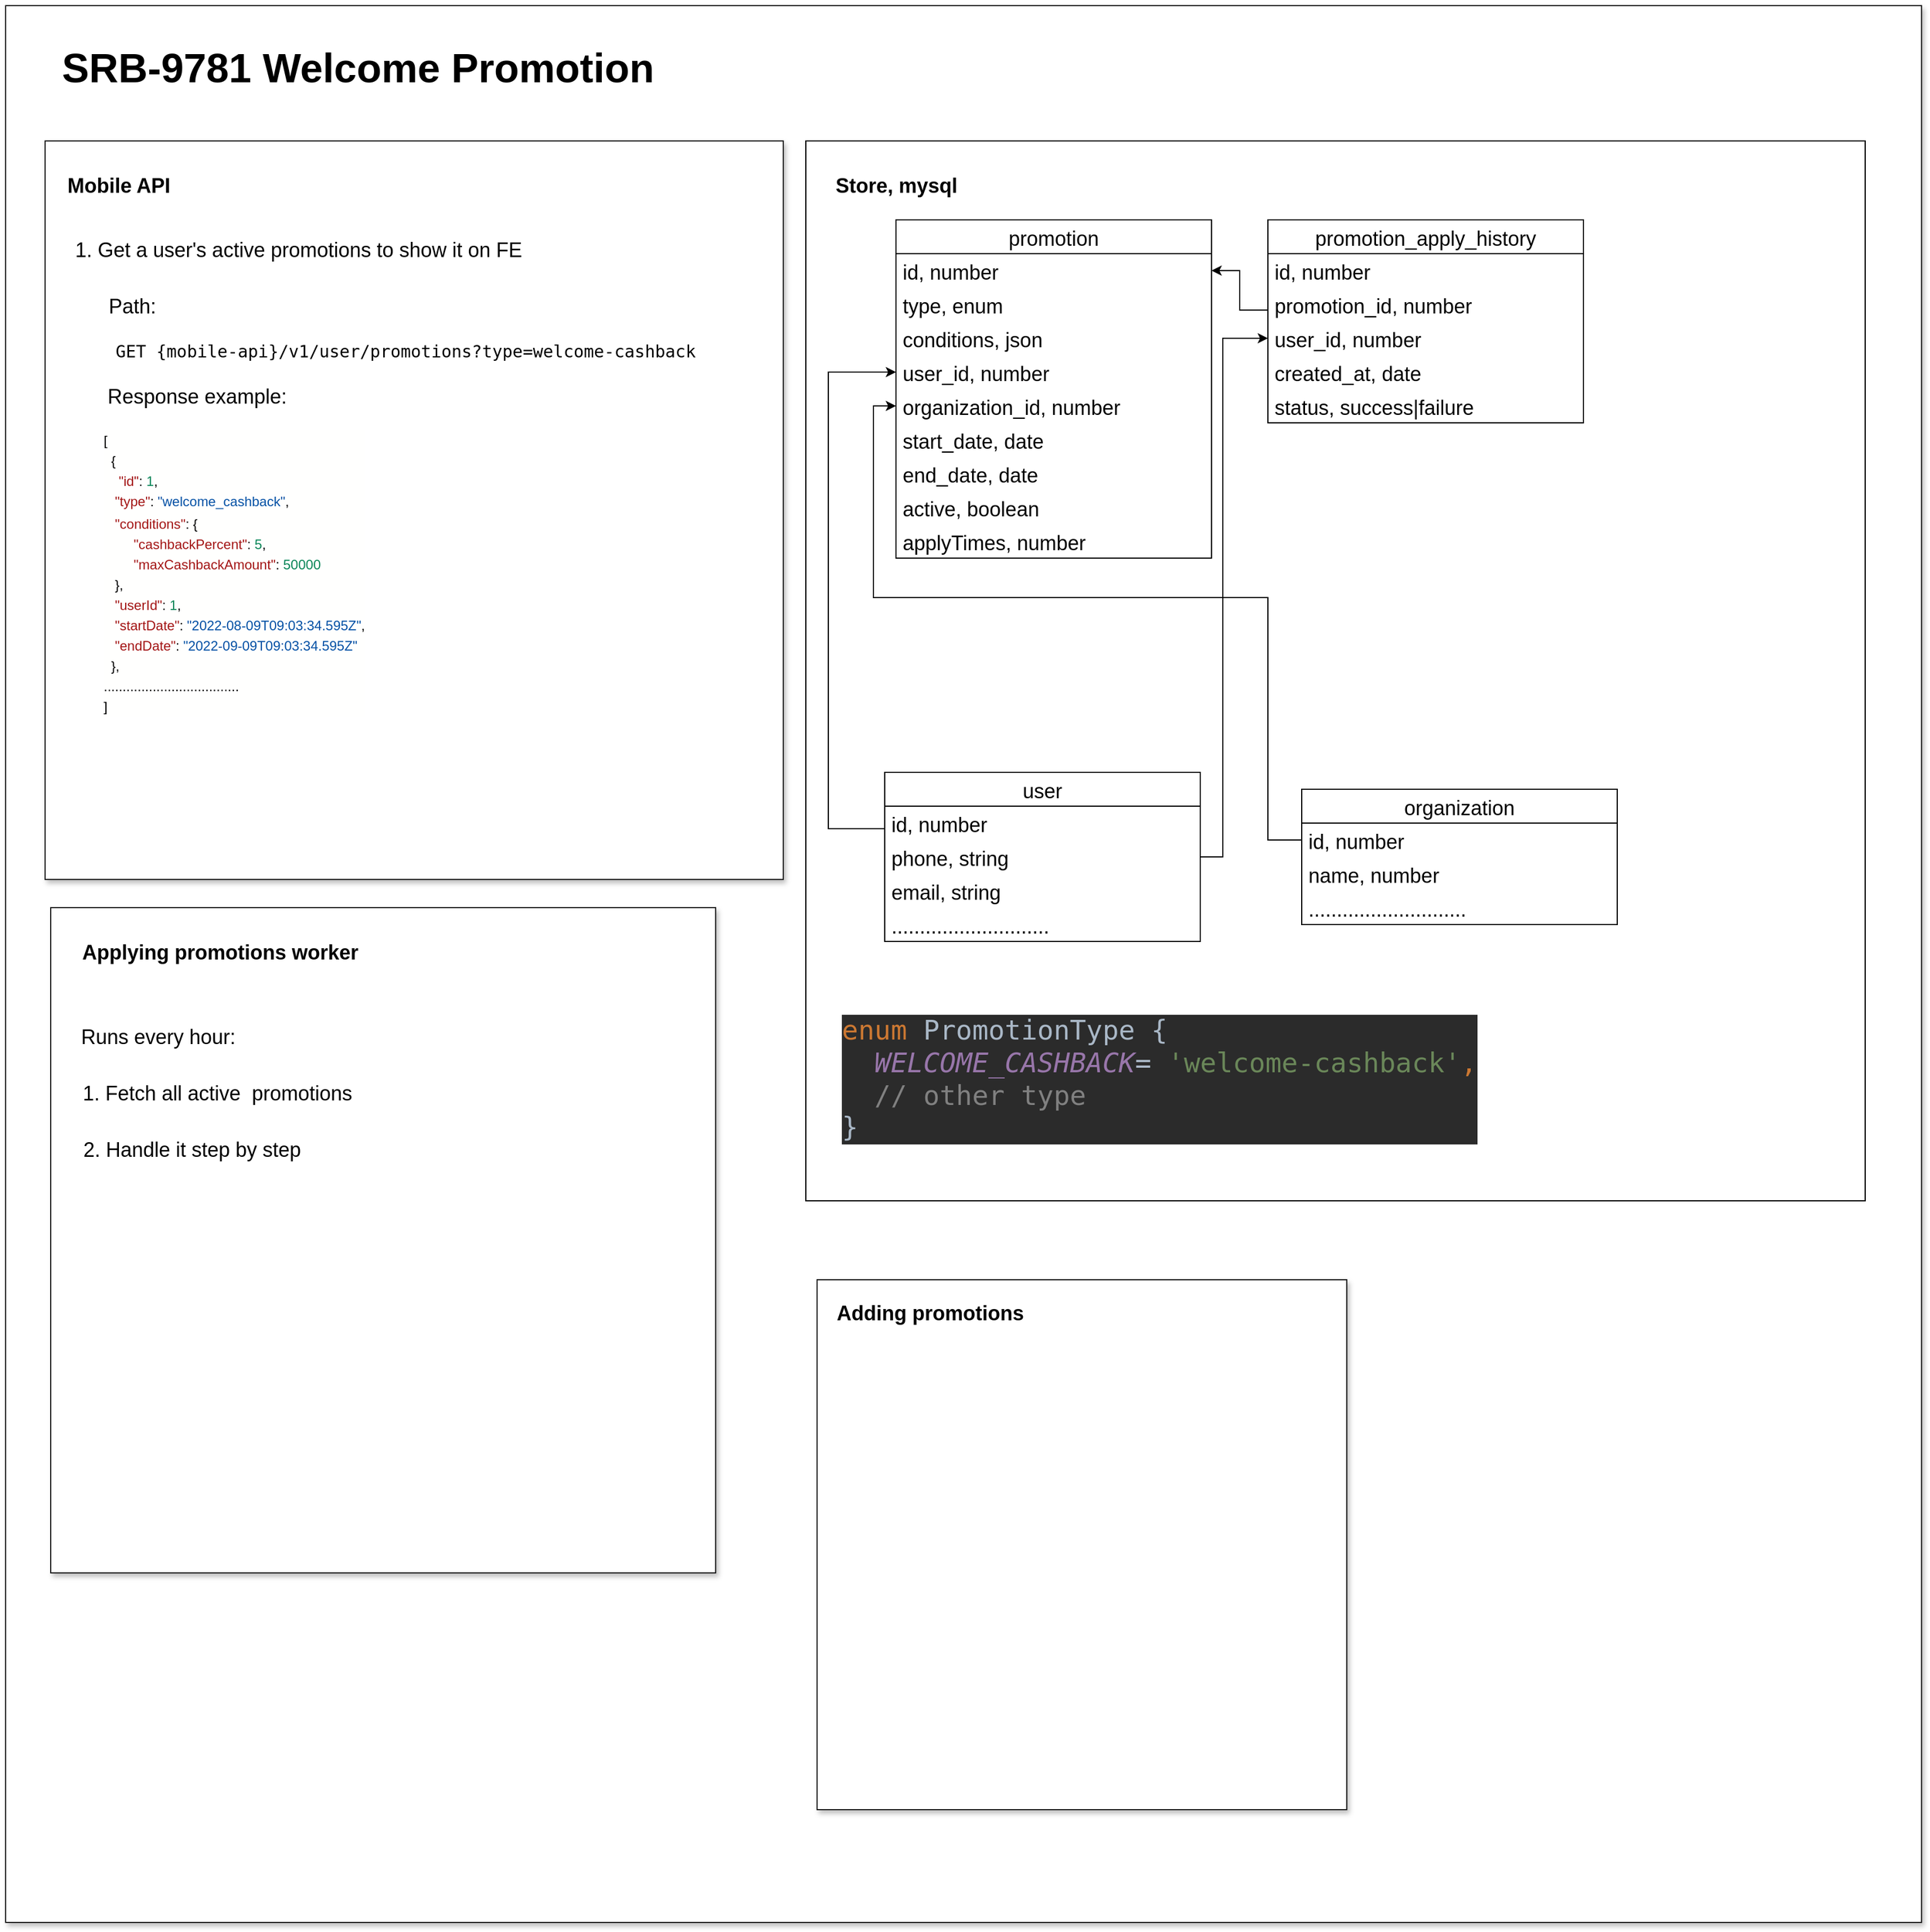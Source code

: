 <mxfile version="20.2.3" type="github">
  <diagram id="vmI7mMUzF1Ovgu6gkRTT" name="Page-1">
    <mxGraphModel dx="3152" dy="1041" grid="1" gridSize="10" guides="1" tooltips="1" connect="1" arrows="1" fold="1" page="1" pageScale="1" pageWidth="850" pageHeight="1100" math="0" shadow="0">
      <root>
        <mxCell id="0" />
        <mxCell id="1" parent="0" />
        <mxCell id="XHVd93EIHzynzg2FaFqQ-91" value="" style="whiteSpace=wrap;html=1;aspect=fixed;shadow=1;fontSize=18;strokeColor=#1A1A1A;fillColor=#FFFFFF;" parent="1" vertex="1">
          <mxGeometry x="-10" y="70" width="1700" height="1700" as="geometry" />
        </mxCell>
        <mxCell id="XHVd93EIHzynzg2FaFqQ-86" value="" style="whiteSpace=wrap;html=1;aspect=fixed;shadow=1;fontSize=24;strokeColor=#1A1A1A;fillColor=#FFFFFF;" parent="1" vertex="1">
          <mxGeometry x="30" y="870" width="590" height="590" as="geometry" />
        </mxCell>
        <mxCell id="XHVd93EIHzynzg2FaFqQ-79" value="" style="whiteSpace=wrap;html=1;aspect=fixed;shadow=1;fontSize=24;strokeColor=#1A1A1A;fillColor=#FFFFFF;" parent="1" vertex="1">
          <mxGeometry x="25" y="190" width="655" height="655" as="geometry" />
        </mxCell>
        <mxCell id="XHVd93EIHzynzg2FaFqQ-1" value="" style="whiteSpace=wrap;html=1;aspect=fixed;" parent="1" vertex="1">
          <mxGeometry x="700" y="190" width="940" height="940" as="geometry" />
        </mxCell>
        <mxCell id="XHVd93EIHzynzg2FaFqQ-2" value="&lt;font style=&quot;font-size: 18px;&quot;&gt;&lt;b&gt;Store, mysql&lt;/b&gt;&lt;/font&gt;" style="text;html=1;align=center;verticalAlign=middle;resizable=0;points=[];autosize=1;strokeColor=none;fillColor=none;" parent="1" vertex="1">
          <mxGeometry x="720" y="220" width="120" height="20" as="geometry" />
        </mxCell>
        <mxCell id="XHVd93EIHzynzg2FaFqQ-5" value="promotion" style="swimlane;fontStyle=0;childLayout=stackLayout;horizontal=1;startSize=30;horizontalStack=0;resizeParent=1;resizeParentMax=0;resizeLast=0;collapsible=1;marginBottom=0;fontSize=18;" parent="1" vertex="1">
          <mxGeometry x="780" y="260" width="280" height="300" as="geometry">
            <mxRectangle x="860" y="350" width="160" height="30" as="alternateBounds" />
          </mxGeometry>
        </mxCell>
        <mxCell id="XHVd93EIHzynzg2FaFqQ-6" value="id, number" style="text;strokeColor=none;fillColor=none;align=left;verticalAlign=middle;spacingLeft=4;spacingRight=4;overflow=hidden;points=[[0,0.5],[1,0.5]];portConstraint=eastwest;rotatable=0;fontSize=18;" parent="XHVd93EIHzynzg2FaFqQ-5" vertex="1">
          <mxGeometry y="30" width="280" height="30" as="geometry" />
        </mxCell>
        <mxCell id="XHVd93EIHzynzg2FaFqQ-31" value="type, enum" style="text;strokeColor=none;fillColor=none;align=left;verticalAlign=middle;spacingLeft=4;spacingRight=4;overflow=hidden;points=[[0,0.5],[1,0.5]];portConstraint=eastwest;rotatable=0;fontSize=18;" parent="XHVd93EIHzynzg2FaFqQ-5" vertex="1">
          <mxGeometry y="60" width="280" height="30" as="geometry" />
        </mxCell>
        <mxCell id="XHVd93EIHzynzg2FaFqQ-8" value="conditions, json" style="text;strokeColor=none;fillColor=none;align=left;verticalAlign=middle;spacingLeft=4;spacingRight=4;overflow=hidden;points=[[0,0.5],[1,0.5]];portConstraint=eastwest;rotatable=0;fontSize=18;" parent="XHVd93EIHzynzg2FaFqQ-5" vertex="1">
          <mxGeometry y="90" width="280" height="30" as="geometry" />
        </mxCell>
        <mxCell id="XHVd93EIHzynzg2FaFqQ-14" value="user_id, number" style="text;strokeColor=none;fillColor=none;align=left;verticalAlign=middle;spacingLeft=4;spacingRight=4;overflow=hidden;points=[[0,0.5],[1,0.5]];portConstraint=eastwest;rotatable=0;fontSize=18;" parent="XHVd93EIHzynzg2FaFqQ-5" vertex="1">
          <mxGeometry y="120" width="280" height="30" as="geometry" />
        </mxCell>
        <mxCell id="XHVd93EIHzynzg2FaFqQ-52" value="organization_id, number" style="text;strokeColor=none;fillColor=none;align=left;verticalAlign=middle;spacingLeft=4;spacingRight=4;overflow=hidden;points=[[0,0.5],[1,0.5]];portConstraint=eastwest;rotatable=0;fontSize=18;" parent="XHVd93EIHzynzg2FaFqQ-5" vertex="1">
          <mxGeometry y="150" width="280" height="30" as="geometry" />
        </mxCell>
        <mxCell id="XHVd93EIHzynzg2FaFqQ-32" value="start_date, date" style="text;strokeColor=none;fillColor=none;align=left;verticalAlign=middle;spacingLeft=4;spacingRight=4;overflow=hidden;points=[[0,0.5],[1,0.5]];portConstraint=eastwest;rotatable=0;fontSize=18;" parent="XHVd93EIHzynzg2FaFqQ-5" vertex="1">
          <mxGeometry y="180" width="280" height="30" as="geometry" />
        </mxCell>
        <mxCell id="XHVd93EIHzynzg2FaFqQ-17" value="end_date, date" style="text;strokeColor=none;fillColor=none;align=left;verticalAlign=middle;spacingLeft=4;spacingRight=4;overflow=hidden;points=[[0,0.5],[1,0.5]];portConstraint=eastwest;rotatable=0;fontSize=18;" parent="XHVd93EIHzynzg2FaFqQ-5" vertex="1">
          <mxGeometry y="210" width="280" height="30" as="geometry" />
        </mxCell>
        <mxCell id="XHVd93EIHzynzg2FaFqQ-96" value="active, boolean" style="text;strokeColor=none;fillColor=none;align=left;verticalAlign=middle;spacingLeft=4;spacingRight=4;overflow=hidden;points=[[0,0.5],[1,0.5]];portConstraint=eastwest;rotatable=0;fontSize=18;" parent="XHVd93EIHzynzg2FaFqQ-5" vertex="1">
          <mxGeometry y="240" width="280" height="30" as="geometry" />
        </mxCell>
        <mxCell id="XHVd93EIHzynzg2FaFqQ-97" value="applyTimes, number" style="text;strokeColor=none;fillColor=none;align=left;verticalAlign=middle;spacingLeft=4;spacingRight=4;overflow=hidden;points=[[0,0.5],[1,0.5]];portConstraint=eastwest;rotatable=0;fontSize=18;" parent="XHVd93EIHzynzg2FaFqQ-5" vertex="1">
          <mxGeometry y="270" width="280" height="30" as="geometry" />
        </mxCell>
        <mxCell id="XHVd93EIHzynzg2FaFqQ-60" style="edgeStyle=orthogonalEdgeStyle;rounded=0;orthogonalLoop=1;jettySize=auto;html=1;entryX=0;entryY=0.5;entryDx=0;entryDy=0;fontSize=18;" parent="1" source="XHVd93EIHzynzg2FaFqQ-23" target="XHVd93EIHzynzg2FaFqQ-14" edge="1">
          <mxGeometry relative="1" as="geometry">
            <Array as="points">
              <mxPoint x="720" y="800" />
              <mxPoint x="720" y="395" />
            </Array>
          </mxGeometry>
        </mxCell>
        <mxCell id="XHVd93EIHzynzg2FaFqQ-71" style="edgeStyle=orthogonalEdgeStyle;rounded=0;orthogonalLoop=1;jettySize=auto;html=1;entryX=0;entryY=0.5;entryDx=0;entryDy=0;fontSize=18;" parent="1" source="XHVd93EIHzynzg2FaFqQ-23" target="XHVd93EIHzynzg2FaFqQ-67" edge="1">
          <mxGeometry relative="1" as="geometry">
            <Array as="points">
              <mxPoint x="1070" y="825" />
              <mxPoint x="1070" y="365" />
            </Array>
          </mxGeometry>
        </mxCell>
        <mxCell id="XHVd93EIHzynzg2FaFqQ-23" value="user" style="swimlane;fontStyle=0;childLayout=stackLayout;horizontal=1;startSize=30;horizontalStack=0;resizeParent=1;resizeParentMax=0;resizeLast=0;collapsible=1;marginBottom=0;fontSize=18;" parent="1" vertex="1">
          <mxGeometry x="770" y="750" width="280" height="150" as="geometry">
            <mxRectangle x="860" y="350" width="160" height="30" as="alternateBounds" />
          </mxGeometry>
        </mxCell>
        <mxCell id="XHVd93EIHzynzg2FaFqQ-24" value="id, number" style="text;strokeColor=none;fillColor=none;align=left;verticalAlign=middle;spacingLeft=4;spacingRight=4;overflow=hidden;points=[[0,0.5],[1,0.5]];portConstraint=eastwest;rotatable=0;fontSize=18;" parent="XHVd93EIHzynzg2FaFqQ-23" vertex="1">
          <mxGeometry y="30" width="280" height="30" as="geometry" />
        </mxCell>
        <mxCell id="XHVd93EIHzynzg2FaFqQ-25" value="phone, string" style="text;strokeColor=none;fillColor=none;align=left;verticalAlign=middle;spacingLeft=4;spacingRight=4;overflow=hidden;points=[[0,0.5],[1,0.5]];portConstraint=eastwest;rotatable=0;fontSize=18;" parent="XHVd93EIHzynzg2FaFqQ-23" vertex="1">
          <mxGeometry y="60" width="280" height="30" as="geometry" />
        </mxCell>
        <mxCell id="XHVd93EIHzynzg2FaFqQ-26" value="email, string" style="text;strokeColor=none;fillColor=none;align=left;verticalAlign=middle;spacingLeft=4;spacingRight=4;overflow=hidden;points=[[0,0.5],[1,0.5]];portConstraint=eastwest;rotatable=0;fontSize=18;" parent="XHVd93EIHzynzg2FaFqQ-23" vertex="1">
          <mxGeometry y="90" width="280" height="30" as="geometry" />
        </mxCell>
        <mxCell id="XHVd93EIHzynzg2FaFqQ-27" value="............................" style="text;strokeColor=none;fillColor=none;align=left;verticalAlign=middle;spacingLeft=4;spacingRight=4;overflow=hidden;points=[[0,0.5],[1,0.5]];portConstraint=eastwest;rotatable=0;fontSize=18;" parent="XHVd93EIHzynzg2FaFqQ-23" vertex="1">
          <mxGeometry y="120" width="280" height="30" as="geometry" />
        </mxCell>
        <mxCell id="XHVd93EIHzynzg2FaFqQ-33" value="&lt;h1&gt;SRB-9781 Welcome Promotion&lt;/h1&gt;&lt;span data-metadata=&quot;&lt;!--(figmeta)eyJmaWxlS2V5IjoiYTVsaGJPWG9oTW1MTndGYm8xNE5kQSIsInBhc3RlSUQiOjE4MjY3NjkxMTcsImRhdGFUeXBlIjoic2NlbmUifQo=(/figmeta)--&gt;&quot;&gt;&lt;/span&gt;&lt;span style=&quot;&quot;&gt;&amp;nbsp;&lt;/span&gt;&lt;p&gt;.&lt;/p&gt;" style="text;html=1;strokeColor=none;fillColor=none;spacing=5;spacingTop=-20;whiteSpace=wrap;overflow=hidden;rounded=0;fontSize=18;" parent="1" vertex="1">
          <mxGeometry x="35" y="90" width="570" height="120" as="geometry" />
        </mxCell>
        <mxCell id="XHVd93EIHzynzg2FaFqQ-35" value="&lt;pre&gt;&lt;font style=&quot;font-size: 15px;&quot;&gt;GET {mobile-api}/v1/user/promotions?type=welcome-cashback&lt;/font&gt;&lt;/pre&gt;" style="text;html=1;strokeColor=none;fillColor=none;align=center;verticalAlign=middle;whiteSpace=wrap;rounded=0;fontSize=18;" parent="1" vertex="1">
          <mxGeometry x="75" y="360" width="540" height="30" as="geometry" />
        </mxCell>
        <mxCell id="XHVd93EIHzynzg2FaFqQ-39" value="&lt;div style=&quot;background-color: rgb(255, 255, 254); line-height: 18px;&quot;&gt;&lt;div style=&quot;line-height: 18px;&quot;&gt;&lt;div style=&quot;color: rgb(0, 0, 0); font-size: 12px; font-weight: normal;&quot;&gt;[&lt;/div&gt;&lt;div style=&quot;color: rgb(0, 0, 0); font-size: 12px; font-weight: normal;&quot;&gt;&amp;nbsp; {&lt;/div&gt;&lt;div style=&quot;color: rgb(0, 0, 0); font-size: 12px; font-weight: normal;&quot;&gt;        &lt;span style=&quot;color: #a31515;&quot;&gt;&amp;nbsp; &amp;nbsp; &quot;id&quot;&lt;/span&gt;: &lt;span style=&quot;color: #098658;&quot;&gt;1&lt;/span&gt;,&lt;/div&gt;&lt;div style=&quot;color: rgb(0, 0, 0); font-size: 12px; font-weight: normal;&quot;&gt;        &lt;span style=&quot;color: #a31515;&quot;&gt;&amp;nbsp; &amp;nbsp;&quot;type&quot;&lt;/span&gt;: &lt;span style=&quot;color: #0451a5;&quot;&gt;&quot;welcome_cashback&quot;&lt;/span&gt;,&lt;/div&gt;&lt;div style=&quot;&quot;&gt;        &lt;span style=&quot;color: rgb(163, 21, 21); font-size: 12px; font-weight: normal;&quot;&gt;&amp;nbsp; &amp;nbsp;&quot;&lt;/span&gt;&lt;font color=&quot;#a31515&quot;&gt;&lt;span style=&quot;font-size: 12px;&quot;&gt;conditions&lt;/span&gt;&lt;/font&gt;&lt;span style=&quot;color: rgb(163, 21, 21); font-size: 12px; font-weight: normal;&quot;&gt;&quot;&lt;/span&gt;&lt;span style=&quot;font-size: 12px;&quot;&gt;: {&lt;/span&gt;&lt;/div&gt;&lt;div style=&quot;color: rgb(0, 0, 0); font-size: 12px; font-weight: normal;&quot;&gt;            &lt;span style=&quot;color: #a31515;&quot;&gt;&amp;nbsp; &amp;nbsp; &amp;nbsp; &amp;nbsp; &quot;cashbackPercent&quot;&lt;/span&gt;: &lt;span style=&quot;color: #098658;&quot;&gt;5&lt;/span&gt;,&lt;/div&gt;&lt;div style=&quot;color: rgb(0, 0, 0); font-size: 12px; font-weight: normal;&quot;&gt;            &lt;span style=&quot;color: #a31515;&quot;&gt;&amp;nbsp; &amp;nbsp; &amp;nbsp; &amp;nbsp; &quot;maxCashbackAmount&quot;&lt;/span&gt;: &lt;span style=&quot;color: #098658;&quot;&gt;50000&lt;/span&gt;&lt;/div&gt;&lt;div style=&quot;color: rgb(0, 0, 0); font-size: 12px; font-weight: normal;&quot;&gt;&amp;nbsp; &amp;nbsp;},&lt;/div&gt;&lt;div style=&quot;color: rgb(0, 0, 0); font-size: 12px; font-weight: normal;&quot;&gt;        &lt;span style=&quot;color: #a31515;&quot;&gt;&amp;nbsp; &amp;nbsp;&quot;userId&quot;&lt;/span&gt;: &lt;span style=&quot;color: #098658;&quot;&gt;1&lt;/span&gt;,&lt;/div&gt;&lt;div style=&quot;color: rgb(0, 0, 0); font-size: 12px; font-weight: normal;&quot;&gt;        &lt;span style=&quot;color: #a31515;&quot;&gt;&amp;nbsp; &amp;nbsp;&quot;startDate&quot;&lt;/span&gt;: &lt;span style=&quot;color: #0451a5;&quot;&gt;&quot;2022-08-09T09:03:34.595Z&quot;&lt;/span&gt;,&lt;/div&gt;&lt;div style=&quot;color: rgb(0, 0, 0); font-size: 12px; font-weight: normal;&quot;&gt;        &lt;span style=&quot;color: #a31515;&quot;&gt;&amp;nbsp; &amp;nbsp;&quot;endDate&quot;&lt;/span&gt;: &lt;span style=&quot;color: #0451a5;&quot;&gt;&quot;2022-09-09T09:03:34.595Z&quot;&lt;/span&gt;&lt;/div&gt;&lt;div style=&quot;color: rgb(0, 0, 0); font-size: 12px; font-weight: normal;&quot;&gt;&amp;nbsp; },&lt;/div&gt;&lt;div style=&quot;color: rgb(0, 0, 0); font-size: 12px; font-weight: normal;&quot;&gt;....................................&lt;/div&gt;&lt;div style=&quot;color: rgb(0, 0, 0); font-size: 12px; font-weight: normal;&quot;&gt;]&lt;/div&gt;&lt;/div&gt;&lt;/div&gt;" style="text;whiteSpace=wrap;html=1;fontSize=18;" parent="1" vertex="1">
          <mxGeometry x="75" y="440" width="250" height="270" as="geometry" />
        </mxCell>
        <mxCell id="XHVd93EIHzynzg2FaFqQ-44" value="1. &lt;font style=&quot;font-size: 18px;&quot;&gt;Fetch all&amp;nbsp;active&amp;nbsp; promotions&lt;/font&gt;&amp;nbsp;" style="text;html=1;align=center;verticalAlign=middle;resizable=0;points=[];autosize=1;strokeColor=none;fillColor=none;fontSize=18;" parent="1" vertex="1">
          <mxGeometry x="50" y="1020" width="260" height="30" as="geometry" />
        </mxCell>
        <mxCell id="XHVd93EIHzynzg2FaFqQ-45" value="2. Handle it step by step" style="text;html=1;align=center;verticalAlign=middle;resizable=0;points=[];autosize=1;strokeColor=none;fillColor=none;fontSize=18;" parent="1" vertex="1">
          <mxGeometry x="50" y="1070" width="210" height="30" as="geometry" />
        </mxCell>
        <mxCell id="XHVd93EIHzynzg2FaFqQ-62" style="edgeStyle=orthogonalEdgeStyle;rounded=0;orthogonalLoop=1;jettySize=auto;html=1;entryX=0;entryY=0.5;entryDx=0;entryDy=0;fontSize=18;" parent="1" source="XHVd93EIHzynzg2FaFqQ-54" target="XHVd93EIHzynzg2FaFqQ-52" edge="1">
          <mxGeometry relative="1" as="geometry">
            <Array as="points">
              <mxPoint x="1110" y="810" />
              <mxPoint x="1110" y="595" />
              <mxPoint x="760" y="595" />
              <mxPoint x="760" y="425" />
            </Array>
          </mxGeometry>
        </mxCell>
        <mxCell id="XHVd93EIHzynzg2FaFqQ-54" value="organization" style="swimlane;fontStyle=0;childLayout=stackLayout;horizontal=1;startSize=30;horizontalStack=0;resizeParent=1;resizeParentMax=0;resizeLast=0;collapsible=1;marginBottom=0;fontSize=18;" parent="1" vertex="1">
          <mxGeometry x="1140" y="765" width="280" height="120" as="geometry">
            <mxRectangle x="860" y="350" width="160" height="30" as="alternateBounds" />
          </mxGeometry>
        </mxCell>
        <mxCell id="XHVd93EIHzynzg2FaFqQ-55" value="id, number" style="text;strokeColor=none;fillColor=none;align=left;verticalAlign=middle;spacingLeft=4;spacingRight=4;overflow=hidden;points=[[0,0.5],[1,0.5]];portConstraint=eastwest;rotatable=0;fontSize=18;" parent="XHVd93EIHzynzg2FaFqQ-54" vertex="1">
          <mxGeometry y="30" width="280" height="30" as="geometry" />
        </mxCell>
        <mxCell id="XHVd93EIHzynzg2FaFqQ-59" value="name, number" style="text;strokeColor=none;fillColor=none;align=left;verticalAlign=middle;spacingLeft=4;spacingRight=4;overflow=hidden;points=[[0,0.5],[1,0.5]];portConstraint=eastwest;rotatable=0;fontSize=18;" parent="XHVd93EIHzynzg2FaFqQ-54" vertex="1">
          <mxGeometry y="60" width="280" height="30" as="geometry" />
        </mxCell>
        <mxCell id="XHVd93EIHzynzg2FaFqQ-58" value="............................" style="text;strokeColor=none;fillColor=none;align=left;verticalAlign=middle;spacingLeft=4;spacingRight=4;overflow=hidden;points=[[0,0.5],[1,0.5]];portConstraint=eastwest;rotatable=0;fontSize=18;" parent="XHVd93EIHzynzg2FaFqQ-54" vertex="1">
          <mxGeometry y="90" width="280" height="30" as="geometry" />
        </mxCell>
        <mxCell id="XHVd93EIHzynzg2FaFqQ-75" style="edgeStyle=orthogonalEdgeStyle;rounded=0;orthogonalLoop=1;jettySize=auto;html=1;entryX=1;entryY=0.5;entryDx=0;entryDy=0;fontSize=24;" parent="1" source="XHVd93EIHzynzg2FaFqQ-63" target="XHVd93EIHzynzg2FaFqQ-6" edge="1">
          <mxGeometry relative="1" as="geometry">
            <Array as="points">
              <mxPoint x="1085" y="340" />
              <mxPoint x="1085" y="305" />
            </Array>
          </mxGeometry>
        </mxCell>
        <mxCell id="XHVd93EIHzynzg2FaFqQ-63" value="promotion_apply_history" style="swimlane;fontStyle=0;childLayout=stackLayout;horizontal=1;startSize=30;horizontalStack=0;resizeParent=1;resizeParentMax=0;resizeLast=0;collapsible=1;marginBottom=0;fontSize=18;" parent="1" vertex="1">
          <mxGeometry x="1110" y="260" width="280" height="180" as="geometry">
            <mxRectangle x="860" y="350" width="160" height="30" as="alternateBounds" />
          </mxGeometry>
        </mxCell>
        <mxCell id="XHVd93EIHzynzg2FaFqQ-64" value="id, number" style="text;strokeColor=none;fillColor=none;align=left;verticalAlign=middle;spacingLeft=4;spacingRight=4;overflow=hidden;points=[[0,0.5],[1,0.5]];portConstraint=eastwest;rotatable=0;fontSize=18;" parent="XHVd93EIHzynzg2FaFqQ-63" vertex="1">
          <mxGeometry y="30" width="280" height="30" as="geometry" />
        </mxCell>
        <mxCell id="XHVd93EIHzynzg2FaFqQ-65" value="promotion_id, number" style="text;strokeColor=none;fillColor=none;align=left;verticalAlign=middle;spacingLeft=4;spacingRight=4;overflow=hidden;points=[[0,0.5],[1,0.5]];portConstraint=eastwest;rotatable=0;fontSize=18;" parent="XHVd93EIHzynzg2FaFqQ-63" vertex="1">
          <mxGeometry y="60" width="280" height="30" as="geometry" />
        </mxCell>
        <mxCell id="XHVd93EIHzynzg2FaFqQ-67" value="user_id, number" style="text;strokeColor=none;fillColor=none;align=left;verticalAlign=middle;spacingLeft=4;spacingRight=4;overflow=hidden;points=[[0,0.5],[1,0.5]];portConstraint=eastwest;rotatable=0;fontSize=18;" parent="XHVd93EIHzynzg2FaFqQ-63" vertex="1">
          <mxGeometry y="90" width="280" height="30" as="geometry" />
        </mxCell>
        <mxCell id="XHVd93EIHzynzg2FaFqQ-69" value="created_at, date" style="text;strokeColor=none;fillColor=none;align=left;verticalAlign=middle;spacingLeft=4;spacingRight=4;overflow=hidden;points=[[0,0.5],[1,0.5]];portConstraint=eastwest;rotatable=0;fontSize=18;" parent="XHVd93EIHzynzg2FaFqQ-63" vertex="1">
          <mxGeometry y="120" width="280" height="30" as="geometry" />
        </mxCell>
        <mxCell id="XHVd93EIHzynzg2FaFqQ-72" value="status, success|failure" style="text;strokeColor=none;fillColor=none;align=left;verticalAlign=middle;spacingLeft=4;spacingRight=4;overflow=hidden;points=[[0,0.5],[1,0.5]];portConstraint=eastwest;rotatable=0;fontSize=18;" parent="XHVd93EIHzynzg2FaFqQ-63" vertex="1">
          <mxGeometry y="150" width="280" height="30" as="geometry" />
        </mxCell>
        <mxCell id="XHVd93EIHzynzg2FaFqQ-74" value="&lt;pre style=&quot;background-color: rgb(43, 43, 43); color: rgb(169, 183, 198); font-family: &amp;quot;JetBrains Mono&amp;quot;, monospace;&quot;&gt;&lt;font style=&quot;font-size: 24px;&quot;&gt;&lt;span style=&quot;color: rgb(204, 120, 50);&quot;&gt;enum &lt;/span&gt;PromotionType {&lt;br&gt;  &lt;span style=&quot;color: rgb(152, 118, 170); font-style: italic;&quot;&gt;WELCOME_CASHBACK&lt;/span&gt;= &lt;span style=&quot;color: rgb(106, 135, 89);&quot;&gt;&#39;welcome-cashback&#39;&lt;/span&gt;&lt;span style=&quot;color: rgb(204, 120, 50);&quot;&gt;,&lt;br&gt;&lt;/span&gt;&lt;span style=&quot;color: rgb(204, 120, 50);&quot;&gt;  &lt;/span&gt;&lt;span style=&quot;color: rgb(128, 128, 128);&quot;&gt;// other type&lt;br&gt;&lt;/span&gt;}&lt;/font&gt;&lt;/pre&gt;" style="text;whiteSpace=wrap;html=1;fontSize=18;" parent="1" vertex="1">
          <mxGeometry x="730" y="940" width="470" height="220" as="geometry" />
        </mxCell>
        <mxCell id="XHVd93EIHzynzg2FaFqQ-80" value="&lt;font style=&quot;font-size: 18px;&quot;&gt;&lt;b&gt;Mobile API&lt;/b&gt;&lt;/font&gt;" style="text;html=1;align=center;verticalAlign=middle;resizable=0;points=[];autosize=1;strokeColor=none;fillColor=none;" parent="1" vertex="1">
          <mxGeometry x="35" y="220" width="110" height="20" as="geometry" />
        </mxCell>
        <mxCell id="XHVd93EIHzynzg2FaFqQ-82" value="&lt;font style=&quot;font-size: 18px;&quot;&gt;&amp;nbsp; &amp;nbsp;1. Get a user&#39;s active promotions to show it on FE&lt;/font&gt;" style="text;html=1;strokeColor=none;fillColor=none;align=center;verticalAlign=middle;whiteSpace=wrap;rounded=0;shadow=1;fontSize=24;" parent="1" vertex="1">
          <mxGeometry x="35" y="270" width="415" height="30" as="geometry" />
        </mxCell>
        <mxCell id="XHVd93EIHzynzg2FaFqQ-83" value="&lt;span style=&quot;font-size: 18px;&quot;&gt;Path:&lt;/span&gt;" style="text;html=1;strokeColor=none;fillColor=none;align=center;verticalAlign=middle;whiteSpace=wrap;rounded=0;shadow=1;fontSize=24;" parent="1" vertex="1">
          <mxGeometry x="75" y="320" width="55" height="30" as="geometry" />
        </mxCell>
        <mxCell id="XHVd93EIHzynzg2FaFqQ-85" value="&lt;span style=&quot;font-size: 18px;&quot;&gt;Response example:&lt;/span&gt;" style="text;html=1;strokeColor=none;fillColor=none;align=center;verticalAlign=middle;whiteSpace=wrap;rounded=0;shadow=1;fontSize=24;" parent="1" vertex="1">
          <mxGeometry x="75" y="400" width="170" height="30" as="geometry" />
        </mxCell>
        <mxCell id="XHVd93EIHzynzg2FaFqQ-87" value="&lt;span style=&quot;font-size: 18px;&quot;&gt;&lt;b&gt;Applying promotions worker&lt;/b&gt;&lt;/span&gt;" style="text;html=1;align=center;verticalAlign=middle;resizable=0;points=[];autosize=1;strokeColor=none;fillColor=none;" parent="1" vertex="1">
          <mxGeometry x="50" y="900" width="260" height="20" as="geometry" />
        </mxCell>
        <mxCell id="XHVd93EIHzynzg2FaFqQ-89" value="Runs every hour:" style="text;html=1;align=center;verticalAlign=middle;resizable=0;points=[];autosize=1;strokeColor=none;fillColor=none;fontSize=18;" parent="1" vertex="1">
          <mxGeometry x="50" y="970" width="150" height="30" as="geometry" />
        </mxCell>
        <mxCell id="XHVd93EIHzynzg2FaFqQ-98" value="" style="whiteSpace=wrap;html=1;aspect=fixed;shadow=1;fontSize=18;strokeColor=#1A1A1A;fillColor=#FFFFFF;" parent="1" vertex="1">
          <mxGeometry x="710" y="1200" width="470" height="470" as="geometry" />
        </mxCell>
        <mxCell id="XHVd93EIHzynzg2FaFqQ-99" value="&lt;span style=&quot;font-size: 18px;&quot;&gt;&lt;b&gt;Adding promotions&lt;/b&gt;&lt;/span&gt;" style="text;html=1;align=center;verticalAlign=middle;resizable=0;points=[];autosize=1;strokeColor=none;fillColor=none;" parent="1" vertex="1">
          <mxGeometry x="720" y="1220" width="180" height="20" as="geometry" />
        </mxCell>
      </root>
    </mxGraphModel>
  </diagram>
</mxfile>
